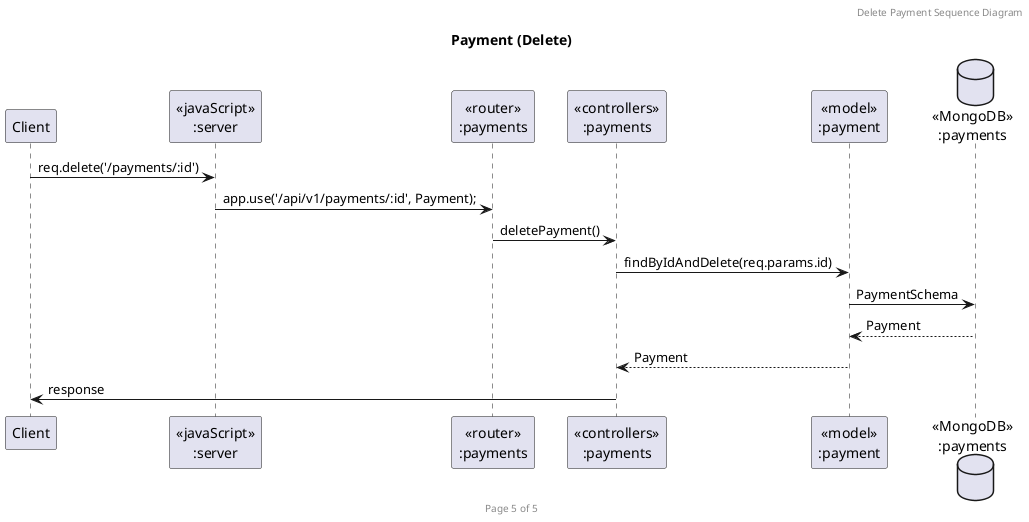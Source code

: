 @startuml Payment (Delete)

header Delete Payment Sequence Diagram
footer Page 5 of 5
title "Payment (Delete)"

participant "Client" as client
participant "<<javaScript>>\n:server" as server
participant "<<router>>\n:payments" as routerPayments
participant "<<controllers>>\n:payments" as controllersPayments
participant "<<model>>\n:payment" as modelPayments
database "<<MongoDB>>\n:payments" as PaymentDatabase

client->server: req.delete('/payments/:id')
server->routerPayments: app.use('/api/v1/payments/:id', Payment);
routerPayments->controllersPayments: deletePayment()
controllersPayments->modelPayments: findByIdAndDelete(req.params.id)
modelPayments->PaymentDatabase: PaymentSchema
PaymentDatabase --> modelPayments --: Payment
controllersPayments <-- modelPayments --:Payment
controllersPayments->client --:response

@enduml